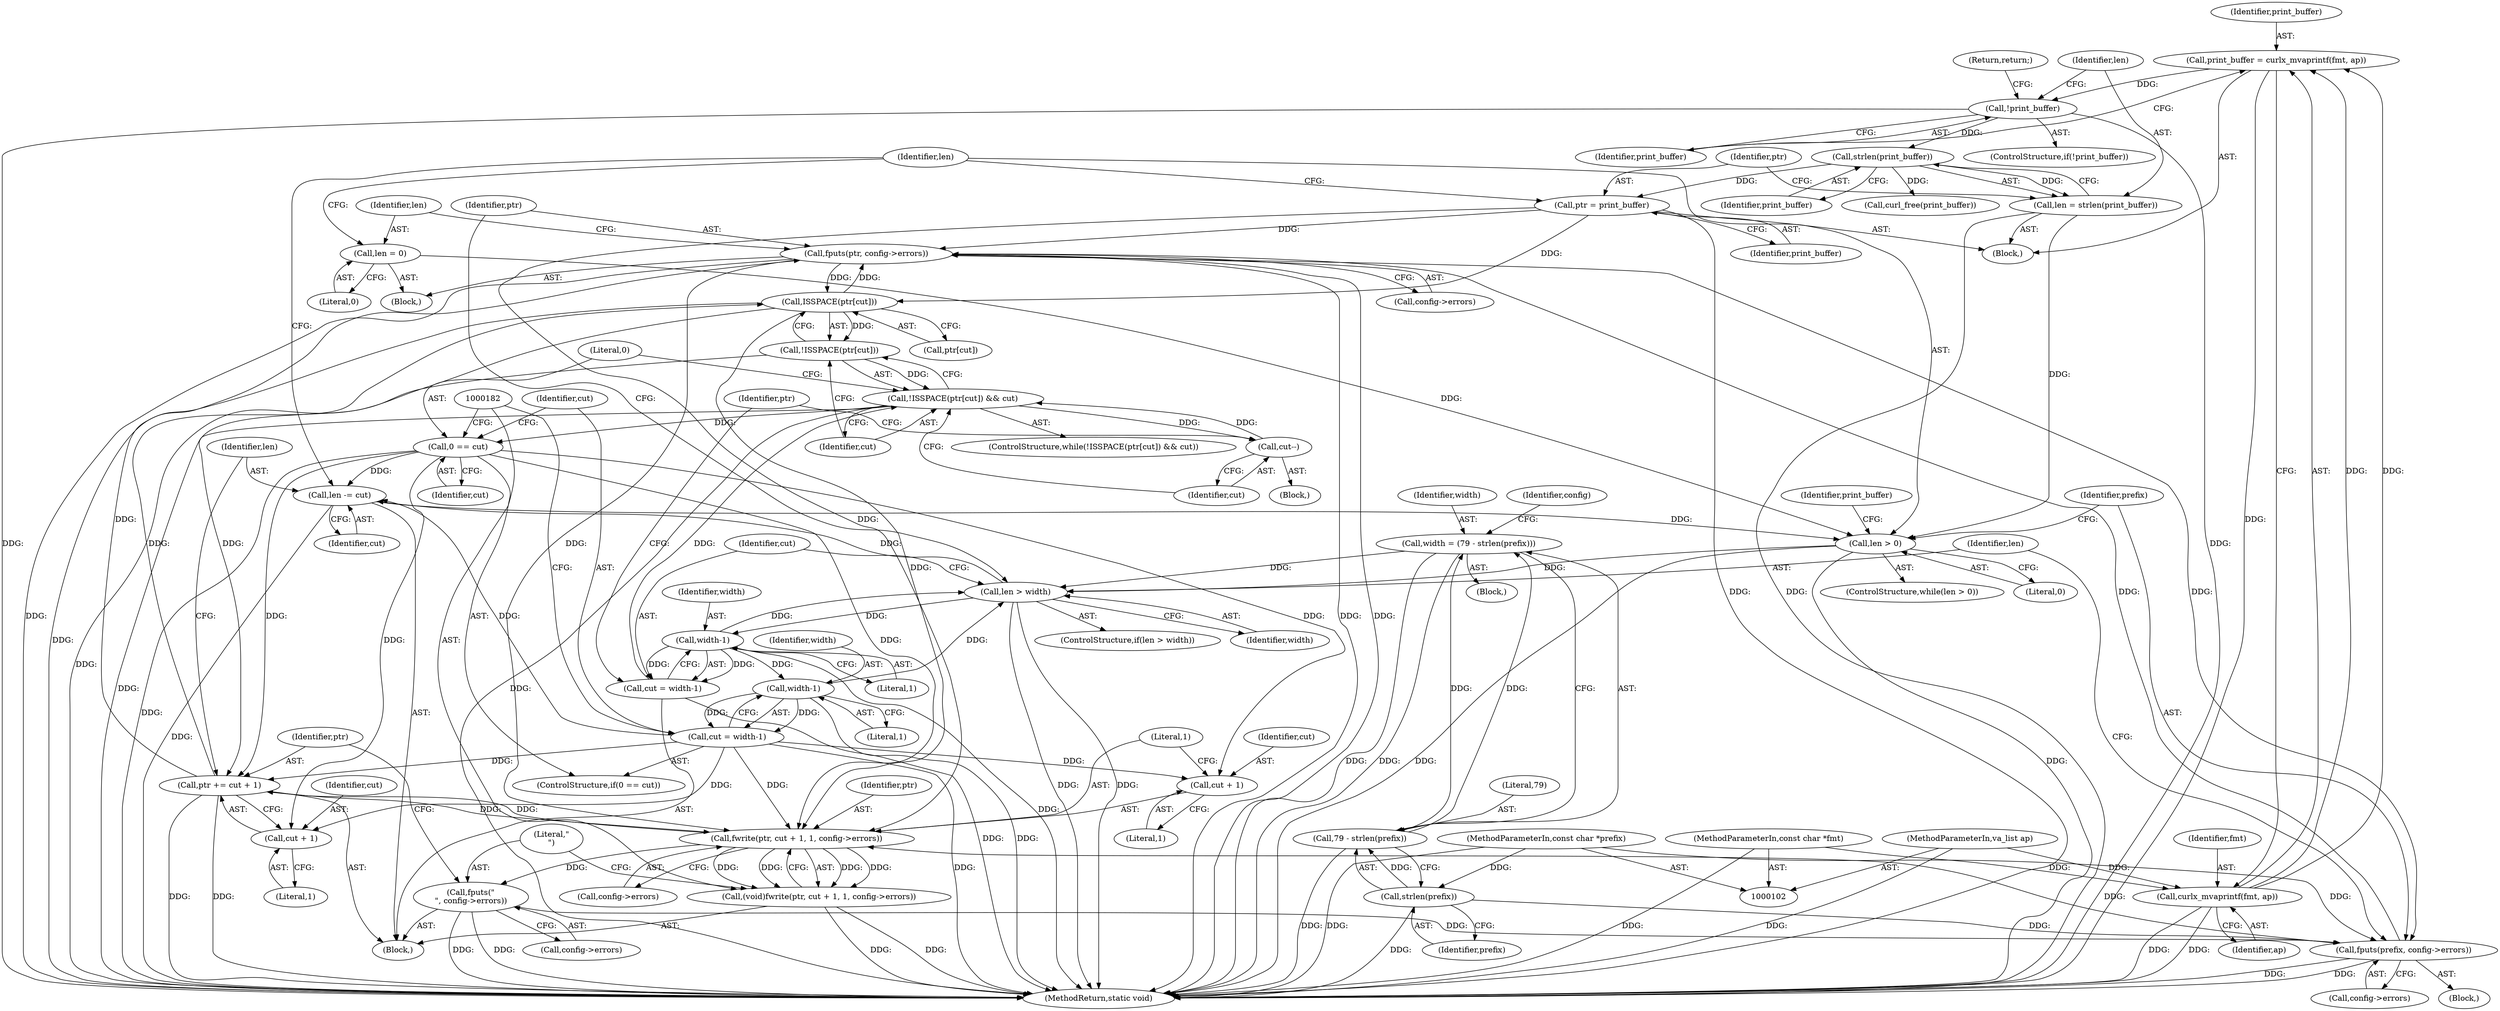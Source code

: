 digraph "0_curl_d530e92f59ae9bb2d47066c3c460b25d2ffeb211@API" {
"1000207" [label="(Call,fputs(ptr, config->errors))"];
"1000137" [label="(Call,ptr = print_buffer)"];
"1000135" [label="(Call,strlen(print_buffer))"];
"1000130" [label="(Call,!print_buffer)"];
"1000124" [label="(Call,print_buffer = curlx_mvaprintf(fmt, ap))"];
"1000126" [label="(Call,curlx_mvaprintf(fmt, ap))"];
"1000105" [label="(MethodParameterIn,const char *fmt)"];
"1000106" [label="(MethodParameterIn,va_list ap)"];
"1000197" [label="(Call,ptr += cut + 1)"];
"1000176" [label="(Call,cut = width-1)"];
"1000178" [label="(Call,width-1)"];
"1000158" [label="(Call,width-1)"];
"1000151" [label="(Call,len > width)"];
"1000141" [label="(Call,len > 0)"];
"1000133" [label="(Call,len = strlen(print_buffer))"];
"1000202" [label="(Call,len -= cut)"];
"1000173" [label="(Call,0 == cut)"];
"1000162" [label="(Call,!ISSPACE(ptr[cut]) && cut)"];
"1000163" [label="(Call,!ISSPACE(ptr[cut]))"];
"1000164" [label="(Call,ISSPACE(ptr[cut]))"];
"1000207" [label="(Call,fputs(ptr, config->errors))"];
"1000145" [label="(Call,fputs(prefix, config->errors))"];
"1000113" [label="(Call,strlen(prefix))"];
"1000104" [label="(MethodParameterIn,const char *prefix)"];
"1000192" [label="(Call,fputs(\"\n\", config->errors))"];
"1000183" [label="(Call,fwrite(ptr, cut + 1, 1, config->errors))"];
"1000156" [label="(Call,cut = width-1)"];
"1000170" [label="(Call,cut--)"];
"1000212" [label="(Call,len = 0)"];
"1000109" [label="(Call,width = (79 - strlen(prefix)))"];
"1000111" [label="(Call,79 - strlen(prefix))"];
"1000181" [label="(Call,(void)fwrite(ptr, cut + 1, 1, config->errors))"];
"1000185" [label="(Call,cut + 1)"];
"1000199" [label="(Call,cut + 1)"];
"1000129" [label="(ControlStructure,if(!print_buffer))"];
"1000202" [label="(Call,len -= cut)"];
"1000216" [label="(Identifier,print_buffer)"];
"1000160" [label="(Literal,1)"];
"1000208" [label="(Identifier,ptr)"];
"1000105" [label="(MethodParameterIn,const char *fmt)"];
"1000132" [label="(Return,return;)"];
"1000201" [label="(Literal,1)"];
"1000134" [label="(Identifier,len)"];
"1000126" [label="(Call,curlx_mvaprintf(fmt, ap))"];
"1000174" [label="(Literal,0)"];
"1000124" [label="(Call,print_buffer = curlx_mvaprintf(fmt, ap))"];
"1000128" [label="(Identifier,ap)"];
"1000209" [label="(Call,config->errors)"];
"1000107" [label="(Block,)"];
"1000177" [label="(Identifier,cut)"];
"1000138" [label="(Identifier,ptr)"];
"1000112" [label="(Literal,79)"];
"1000179" [label="(Identifier,width)"];
"1000154" [label="(Block,)"];
"1000151" [label="(Call,len > width)"];
"1000193" [label="(Literal,\"\n\")"];
"1000142" [label="(Identifier,len)"];
"1000118" [label="(Identifier,config)"];
"1000169" [label="(Block,)"];
"1000212" [label="(Call,len = 0)"];
"1000172" [label="(ControlStructure,if(0 == cut))"];
"1000120" [label="(Block,)"];
"1000125" [label="(Identifier,print_buffer)"];
"1000173" [label="(Call,0 == cut)"];
"1000206" [label="(Block,)"];
"1000186" [label="(Identifier,cut)"];
"1000176" [label="(Call,cut = width-1)"];
"1000110" [label="(Identifier,width)"];
"1000166" [label="(Identifier,ptr)"];
"1000136" [label="(Identifier,print_buffer)"];
"1000133" [label="(Call,len = strlen(print_buffer))"];
"1000184" [label="(Identifier,ptr)"];
"1000109" [label="(Call,width = (79 - strlen(prefix)))"];
"1000197" [label="(Call,ptr += cut + 1)"];
"1000194" [label="(Call,config->errors)"];
"1000214" [label="(Literal,0)"];
"1000217" [label="(MethodReturn,static void)"];
"1000183" [label="(Call,fwrite(ptr, cut + 1, 1, config->errors))"];
"1000130" [label="(Call,!print_buffer)"];
"1000111" [label="(Call,79 - strlen(prefix))"];
"1000158" [label="(Call,width-1)"];
"1000113" [label="(Call,strlen(prefix))"];
"1000165" [label="(Call,ptr[cut])"];
"1000159" [label="(Identifier,width)"];
"1000162" [label="(Call,!ISSPACE(ptr[cut]) && cut)"];
"1000156" [label="(Call,cut = width-1)"];
"1000171" [label="(Identifier,cut)"];
"1000144" [label="(Block,)"];
"1000189" [label="(Call,config->errors)"];
"1000147" [label="(Call,config->errors)"];
"1000141" [label="(Call,len > 0)"];
"1000215" [label="(Call,curl_free(print_buffer))"];
"1000150" [label="(ControlStructure,if(len > width))"];
"1000168" [label="(Identifier,cut)"];
"1000187" [label="(Literal,1)"];
"1000152" [label="(Identifier,len)"];
"1000164" [label="(Call,ISSPACE(ptr[cut]))"];
"1000127" [label="(Identifier,fmt)"];
"1000204" [label="(Identifier,cut)"];
"1000137" [label="(Call,ptr = print_buffer)"];
"1000140" [label="(ControlStructure,while(len > 0))"];
"1000153" [label="(Identifier,width)"];
"1000145" [label="(Call,fputs(prefix, config->errors))"];
"1000199" [label="(Call,cut + 1)"];
"1000213" [label="(Identifier,len)"];
"1000175" [label="(Identifier,cut)"];
"1000139" [label="(Identifier,print_buffer)"];
"1000170" [label="(Call,cut--)"];
"1000161" [label="(ControlStructure,while(!ISSPACE(ptr[cut]) && cut))"];
"1000200" [label="(Identifier,cut)"];
"1000207" [label="(Call,fputs(ptr, config->errors))"];
"1000163" [label="(Call,!ISSPACE(ptr[cut]))"];
"1000114" [label="(Identifier,prefix)"];
"1000106" [label="(MethodParameterIn,va_list ap)"];
"1000203" [label="(Identifier,len)"];
"1000157" [label="(Identifier,cut)"];
"1000180" [label="(Literal,1)"];
"1000143" [label="(Literal,0)"];
"1000104" [label="(MethodParameterIn,const char *prefix)"];
"1000185" [label="(Call,cut + 1)"];
"1000135" [label="(Call,strlen(print_buffer))"];
"1000198" [label="(Identifier,ptr)"];
"1000181" [label="(Call,(void)fwrite(ptr, cut + 1, 1, config->errors))"];
"1000192" [label="(Call,fputs(\"\n\", config->errors))"];
"1000188" [label="(Literal,1)"];
"1000178" [label="(Call,width-1)"];
"1000131" [label="(Identifier,print_buffer)"];
"1000146" [label="(Identifier,prefix)"];
"1000207" -> "1000206"  [label="AST: "];
"1000207" -> "1000209"  [label="CFG: "];
"1000208" -> "1000207"  [label="AST: "];
"1000209" -> "1000207"  [label="AST: "];
"1000213" -> "1000207"  [label="CFG: "];
"1000207" -> "1000217"  [label="DDG: "];
"1000207" -> "1000217"  [label="DDG: "];
"1000207" -> "1000217"  [label="DDG: "];
"1000207" -> "1000145"  [label="DDG: "];
"1000207" -> "1000164"  [label="DDG: "];
"1000207" -> "1000183"  [label="DDG: "];
"1000137" -> "1000207"  [label="DDG: "];
"1000197" -> "1000207"  [label="DDG: "];
"1000164" -> "1000207"  [label="DDG: "];
"1000145" -> "1000207"  [label="DDG: "];
"1000137" -> "1000120"  [label="AST: "];
"1000137" -> "1000139"  [label="CFG: "];
"1000138" -> "1000137"  [label="AST: "];
"1000139" -> "1000137"  [label="AST: "];
"1000142" -> "1000137"  [label="CFG: "];
"1000137" -> "1000217"  [label="DDG: "];
"1000135" -> "1000137"  [label="DDG: "];
"1000137" -> "1000164"  [label="DDG: "];
"1000137" -> "1000183"  [label="DDG: "];
"1000135" -> "1000133"  [label="AST: "];
"1000135" -> "1000136"  [label="CFG: "];
"1000136" -> "1000135"  [label="AST: "];
"1000133" -> "1000135"  [label="CFG: "];
"1000135" -> "1000133"  [label="DDG: "];
"1000130" -> "1000135"  [label="DDG: "];
"1000135" -> "1000215"  [label="DDG: "];
"1000130" -> "1000129"  [label="AST: "];
"1000130" -> "1000131"  [label="CFG: "];
"1000131" -> "1000130"  [label="AST: "];
"1000132" -> "1000130"  [label="CFG: "];
"1000134" -> "1000130"  [label="CFG: "];
"1000130" -> "1000217"  [label="DDG: "];
"1000130" -> "1000217"  [label="DDG: "];
"1000124" -> "1000130"  [label="DDG: "];
"1000124" -> "1000120"  [label="AST: "];
"1000124" -> "1000126"  [label="CFG: "];
"1000125" -> "1000124"  [label="AST: "];
"1000126" -> "1000124"  [label="AST: "];
"1000131" -> "1000124"  [label="CFG: "];
"1000124" -> "1000217"  [label="DDG: "];
"1000126" -> "1000124"  [label="DDG: "];
"1000126" -> "1000124"  [label="DDG: "];
"1000126" -> "1000128"  [label="CFG: "];
"1000127" -> "1000126"  [label="AST: "];
"1000128" -> "1000126"  [label="AST: "];
"1000126" -> "1000217"  [label="DDG: "];
"1000126" -> "1000217"  [label="DDG: "];
"1000105" -> "1000126"  [label="DDG: "];
"1000106" -> "1000126"  [label="DDG: "];
"1000105" -> "1000102"  [label="AST: "];
"1000105" -> "1000217"  [label="DDG: "];
"1000106" -> "1000102"  [label="AST: "];
"1000106" -> "1000217"  [label="DDG: "];
"1000197" -> "1000154"  [label="AST: "];
"1000197" -> "1000199"  [label="CFG: "];
"1000198" -> "1000197"  [label="AST: "];
"1000199" -> "1000197"  [label="AST: "];
"1000203" -> "1000197"  [label="CFG: "];
"1000197" -> "1000217"  [label="DDG: "];
"1000197" -> "1000217"  [label="DDG: "];
"1000197" -> "1000164"  [label="DDG: "];
"1000197" -> "1000183"  [label="DDG: "];
"1000176" -> "1000197"  [label="DDG: "];
"1000173" -> "1000197"  [label="DDG: "];
"1000183" -> "1000197"  [label="DDG: "];
"1000164" -> "1000197"  [label="DDG: "];
"1000176" -> "1000172"  [label="AST: "];
"1000176" -> "1000178"  [label="CFG: "];
"1000177" -> "1000176"  [label="AST: "];
"1000178" -> "1000176"  [label="AST: "];
"1000182" -> "1000176"  [label="CFG: "];
"1000176" -> "1000217"  [label="DDG: "];
"1000178" -> "1000176"  [label="DDG: "];
"1000178" -> "1000176"  [label="DDG: "];
"1000176" -> "1000183"  [label="DDG: "];
"1000176" -> "1000185"  [label="DDG: "];
"1000176" -> "1000199"  [label="DDG: "];
"1000176" -> "1000202"  [label="DDG: "];
"1000178" -> "1000180"  [label="CFG: "];
"1000179" -> "1000178"  [label="AST: "];
"1000180" -> "1000178"  [label="AST: "];
"1000178" -> "1000217"  [label="DDG: "];
"1000178" -> "1000151"  [label="DDG: "];
"1000158" -> "1000178"  [label="DDG: "];
"1000158" -> "1000156"  [label="AST: "];
"1000158" -> "1000160"  [label="CFG: "];
"1000159" -> "1000158"  [label="AST: "];
"1000160" -> "1000158"  [label="AST: "];
"1000156" -> "1000158"  [label="CFG: "];
"1000158" -> "1000217"  [label="DDG: "];
"1000158" -> "1000151"  [label="DDG: "];
"1000158" -> "1000156"  [label="DDG: "];
"1000158" -> "1000156"  [label="DDG: "];
"1000151" -> "1000158"  [label="DDG: "];
"1000151" -> "1000150"  [label="AST: "];
"1000151" -> "1000153"  [label="CFG: "];
"1000152" -> "1000151"  [label="AST: "];
"1000153" -> "1000151"  [label="AST: "];
"1000157" -> "1000151"  [label="CFG: "];
"1000208" -> "1000151"  [label="CFG: "];
"1000151" -> "1000217"  [label="DDG: "];
"1000151" -> "1000217"  [label="DDG: "];
"1000141" -> "1000151"  [label="DDG: "];
"1000109" -> "1000151"  [label="DDG: "];
"1000151" -> "1000202"  [label="DDG: "];
"1000141" -> "1000140"  [label="AST: "];
"1000141" -> "1000143"  [label="CFG: "];
"1000142" -> "1000141"  [label="AST: "];
"1000143" -> "1000141"  [label="AST: "];
"1000146" -> "1000141"  [label="CFG: "];
"1000216" -> "1000141"  [label="CFG: "];
"1000141" -> "1000217"  [label="DDG: "];
"1000141" -> "1000217"  [label="DDG: "];
"1000133" -> "1000141"  [label="DDG: "];
"1000202" -> "1000141"  [label="DDG: "];
"1000212" -> "1000141"  [label="DDG: "];
"1000133" -> "1000120"  [label="AST: "];
"1000134" -> "1000133"  [label="AST: "];
"1000138" -> "1000133"  [label="CFG: "];
"1000133" -> "1000217"  [label="DDG: "];
"1000202" -> "1000154"  [label="AST: "];
"1000202" -> "1000204"  [label="CFG: "];
"1000203" -> "1000202"  [label="AST: "];
"1000204" -> "1000202"  [label="AST: "];
"1000142" -> "1000202"  [label="CFG: "];
"1000202" -> "1000217"  [label="DDG: "];
"1000173" -> "1000202"  [label="DDG: "];
"1000173" -> "1000172"  [label="AST: "];
"1000173" -> "1000175"  [label="CFG: "];
"1000174" -> "1000173"  [label="AST: "];
"1000175" -> "1000173"  [label="AST: "];
"1000177" -> "1000173"  [label="CFG: "];
"1000182" -> "1000173"  [label="CFG: "];
"1000173" -> "1000217"  [label="DDG: "];
"1000162" -> "1000173"  [label="DDG: "];
"1000173" -> "1000183"  [label="DDG: "];
"1000173" -> "1000185"  [label="DDG: "];
"1000173" -> "1000199"  [label="DDG: "];
"1000162" -> "1000161"  [label="AST: "];
"1000162" -> "1000163"  [label="CFG: "];
"1000162" -> "1000168"  [label="CFG: "];
"1000163" -> "1000162"  [label="AST: "];
"1000168" -> "1000162"  [label="AST: "];
"1000171" -> "1000162"  [label="CFG: "];
"1000174" -> "1000162"  [label="CFG: "];
"1000162" -> "1000217"  [label="DDG: "];
"1000162" -> "1000217"  [label="DDG: "];
"1000163" -> "1000162"  [label="DDG: "];
"1000156" -> "1000162"  [label="DDG: "];
"1000170" -> "1000162"  [label="DDG: "];
"1000162" -> "1000170"  [label="DDG: "];
"1000163" -> "1000164"  [label="CFG: "];
"1000164" -> "1000163"  [label="AST: "];
"1000168" -> "1000163"  [label="CFG: "];
"1000163" -> "1000217"  [label="DDG: "];
"1000164" -> "1000163"  [label="DDG: "];
"1000164" -> "1000165"  [label="CFG: "];
"1000165" -> "1000164"  [label="AST: "];
"1000164" -> "1000217"  [label="DDG: "];
"1000164" -> "1000183"  [label="DDG: "];
"1000145" -> "1000144"  [label="AST: "];
"1000145" -> "1000147"  [label="CFG: "];
"1000146" -> "1000145"  [label="AST: "];
"1000147" -> "1000145"  [label="AST: "];
"1000152" -> "1000145"  [label="CFG: "];
"1000145" -> "1000217"  [label="DDG: "];
"1000145" -> "1000217"  [label="DDG: "];
"1000113" -> "1000145"  [label="DDG: "];
"1000104" -> "1000145"  [label="DDG: "];
"1000192" -> "1000145"  [label="DDG: "];
"1000145" -> "1000183"  [label="DDG: "];
"1000113" -> "1000111"  [label="AST: "];
"1000113" -> "1000114"  [label="CFG: "];
"1000114" -> "1000113"  [label="AST: "];
"1000111" -> "1000113"  [label="CFG: "];
"1000113" -> "1000217"  [label="DDG: "];
"1000113" -> "1000111"  [label="DDG: "];
"1000104" -> "1000113"  [label="DDG: "];
"1000104" -> "1000102"  [label="AST: "];
"1000104" -> "1000217"  [label="DDG: "];
"1000192" -> "1000154"  [label="AST: "];
"1000192" -> "1000194"  [label="CFG: "];
"1000193" -> "1000192"  [label="AST: "];
"1000194" -> "1000192"  [label="AST: "];
"1000198" -> "1000192"  [label="CFG: "];
"1000192" -> "1000217"  [label="DDG: "];
"1000192" -> "1000217"  [label="DDG: "];
"1000183" -> "1000192"  [label="DDG: "];
"1000183" -> "1000181"  [label="AST: "];
"1000183" -> "1000189"  [label="CFG: "];
"1000184" -> "1000183"  [label="AST: "];
"1000185" -> "1000183"  [label="AST: "];
"1000188" -> "1000183"  [label="AST: "];
"1000189" -> "1000183"  [label="AST: "];
"1000181" -> "1000183"  [label="CFG: "];
"1000183" -> "1000181"  [label="DDG: "];
"1000183" -> "1000181"  [label="DDG: "];
"1000183" -> "1000181"  [label="DDG: "];
"1000183" -> "1000181"  [label="DDG: "];
"1000156" -> "1000154"  [label="AST: "];
"1000157" -> "1000156"  [label="AST: "];
"1000166" -> "1000156"  [label="CFG: "];
"1000156" -> "1000217"  [label="DDG: "];
"1000170" -> "1000169"  [label="AST: "];
"1000170" -> "1000171"  [label="CFG: "];
"1000171" -> "1000170"  [label="AST: "];
"1000166" -> "1000170"  [label="CFG: "];
"1000212" -> "1000206"  [label="AST: "];
"1000212" -> "1000214"  [label="CFG: "];
"1000213" -> "1000212"  [label="AST: "];
"1000214" -> "1000212"  [label="AST: "];
"1000142" -> "1000212"  [label="CFG: "];
"1000109" -> "1000107"  [label="AST: "];
"1000109" -> "1000111"  [label="CFG: "];
"1000110" -> "1000109"  [label="AST: "];
"1000111" -> "1000109"  [label="AST: "];
"1000118" -> "1000109"  [label="CFG: "];
"1000109" -> "1000217"  [label="DDG: "];
"1000109" -> "1000217"  [label="DDG: "];
"1000111" -> "1000109"  [label="DDG: "];
"1000111" -> "1000109"  [label="DDG: "];
"1000112" -> "1000111"  [label="AST: "];
"1000111" -> "1000217"  [label="DDG: "];
"1000181" -> "1000154"  [label="AST: "];
"1000182" -> "1000181"  [label="AST: "];
"1000193" -> "1000181"  [label="CFG: "];
"1000181" -> "1000217"  [label="DDG: "];
"1000181" -> "1000217"  [label="DDG: "];
"1000185" -> "1000187"  [label="CFG: "];
"1000186" -> "1000185"  [label="AST: "];
"1000187" -> "1000185"  [label="AST: "];
"1000188" -> "1000185"  [label="CFG: "];
"1000199" -> "1000201"  [label="CFG: "];
"1000200" -> "1000199"  [label="AST: "];
"1000201" -> "1000199"  [label="AST: "];
}

